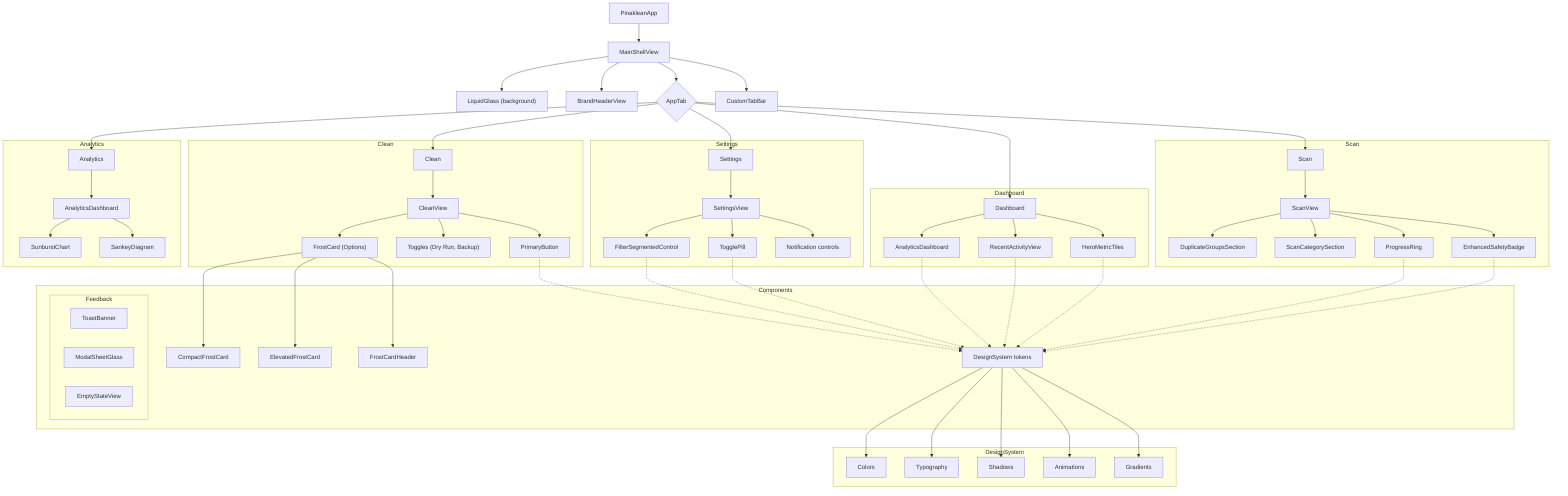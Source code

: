 graph TB
  A["PinakleanApp"] --> B["MainShellView"]
  B --> BG["LiquidGlass (background)"]
  B --> H["BrandHeaderView"]
  B --> C{"AppTab"}
  B --> T["CustomTabBar"]

  C --> D["Dashboard"]
  C --> S["Scan"]
  C --> CL["Clean"]
  C --> ST["Settings"]
  C --> AN["Analytics"]

  subgraph "Dashboard"
    D --> AD["AnalyticsDashboard"]
    D --> RA["RecentActivityView"]
    D --> MT["HeroMetricTiles"]
  end

  subgraph "Scan"
    S --> SV["ScanView"]
    SV --> DG["DuplicateGroupsSection"]
    SV --> SC["ScanCategorySection"]
    SV --> PR["ProgressRing"]
    SV --> ESB["EnhancedSafetyBadge"]
  end

  subgraph "Clean"
    CL --> CV["CleanView"]
    CV --> FC["FrostCard (Options)"]
    CV --> TOG["Toggles (Dry Run, Backup)"]
    CV --> PB["PrimaryButton"]
  end

  subgraph "Settings"
    ST --> SE["SettingsView"]
    SE --> TP["TogglePill"]
    SE --> SEG["FilterSegmentedControl"]
    SE --> NB["Notification controls"]
  end

  subgraph "Analytics"
    AN --> AD2["AnalyticsDashboard"]
    AD2 --> CH1["SunburstChart"]
    AD2 --> CH2["SankeyDiagram"]
  end

  subgraph "Components"
    FC --> CF["CompactFrostCard"]
    FC --> EF["ElevatedFrostCard"]
    FC --> FH["FrostCardHeader"]
    PB -.-> DS
    SEG -.-> DS
    TP -.-> DS
    AD -.-> DS
    RA -.-> DS
    MT -.-> DS
    PR -.-> DS
    ESB -.-> DS

    subgraph "Feedback"
      TBn["ToastBanner"]
      MSG["ModalSheetGlass"]
      ES["EmptyStateView"]
    end
  end

  subgraph "DesignSystem"
    DS["DesignSystem tokens"] --> Colors["Colors"]
    DS --> Typography["Typography"]
    DS --> Shadows["Shadows"]
    DS --> Animations["Animations"]
    DS --> Gradients["Gradients"]
  end